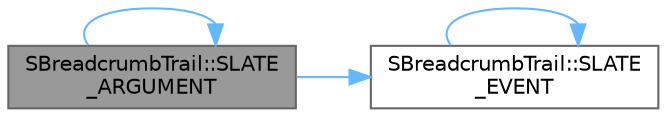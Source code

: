 digraph "SBreadcrumbTrail::SLATE_ARGUMENT"
{
 // INTERACTIVE_SVG=YES
 // LATEX_PDF_SIZE
  bgcolor="transparent";
  edge [fontname=Helvetica,fontsize=10,labelfontname=Helvetica,labelfontsize=10];
  node [fontname=Helvetica,fontsize=10,shape=box,height=0.2,width=0.4];
  rankdir="LR";
  Node1 [id="Node000001",label="SBreadcrumbTrail::SLATE\l_ARGUMENT",height=0.2,width=0.4,color="gray40", fillcolor="grey60", style="filled", fontcolor="black",tooltip="If true, do not remove breadcrumbs when clicking."];
  Node1 -> Node1 [id="edge1_Node000001_Node000001",color="steelblue1",style="solid",tooltip=" "];
  Node1 -> Node2 [id="edge2_Node000001_Node000002",color="steelblue1",style="solid",tooltip=" "];
  Node2 [id="Node000002",label="SBreadcrumbTrail::SLATE\l_EVENT",height=0.2,width=0.4,color="grey40", fillcolor="white", style="filled",URL="$dd/d7a/classSBreadcrumbTrail.html#a1aeabf1bb37d9305c9b4ea581d2d4270",tooltip="Called when a crumb is popped."];
  Node2 -> Node2 [id="edge3_Node000002_Node000002",color="steelblue1",style="solid",tooltip=" "];
}
